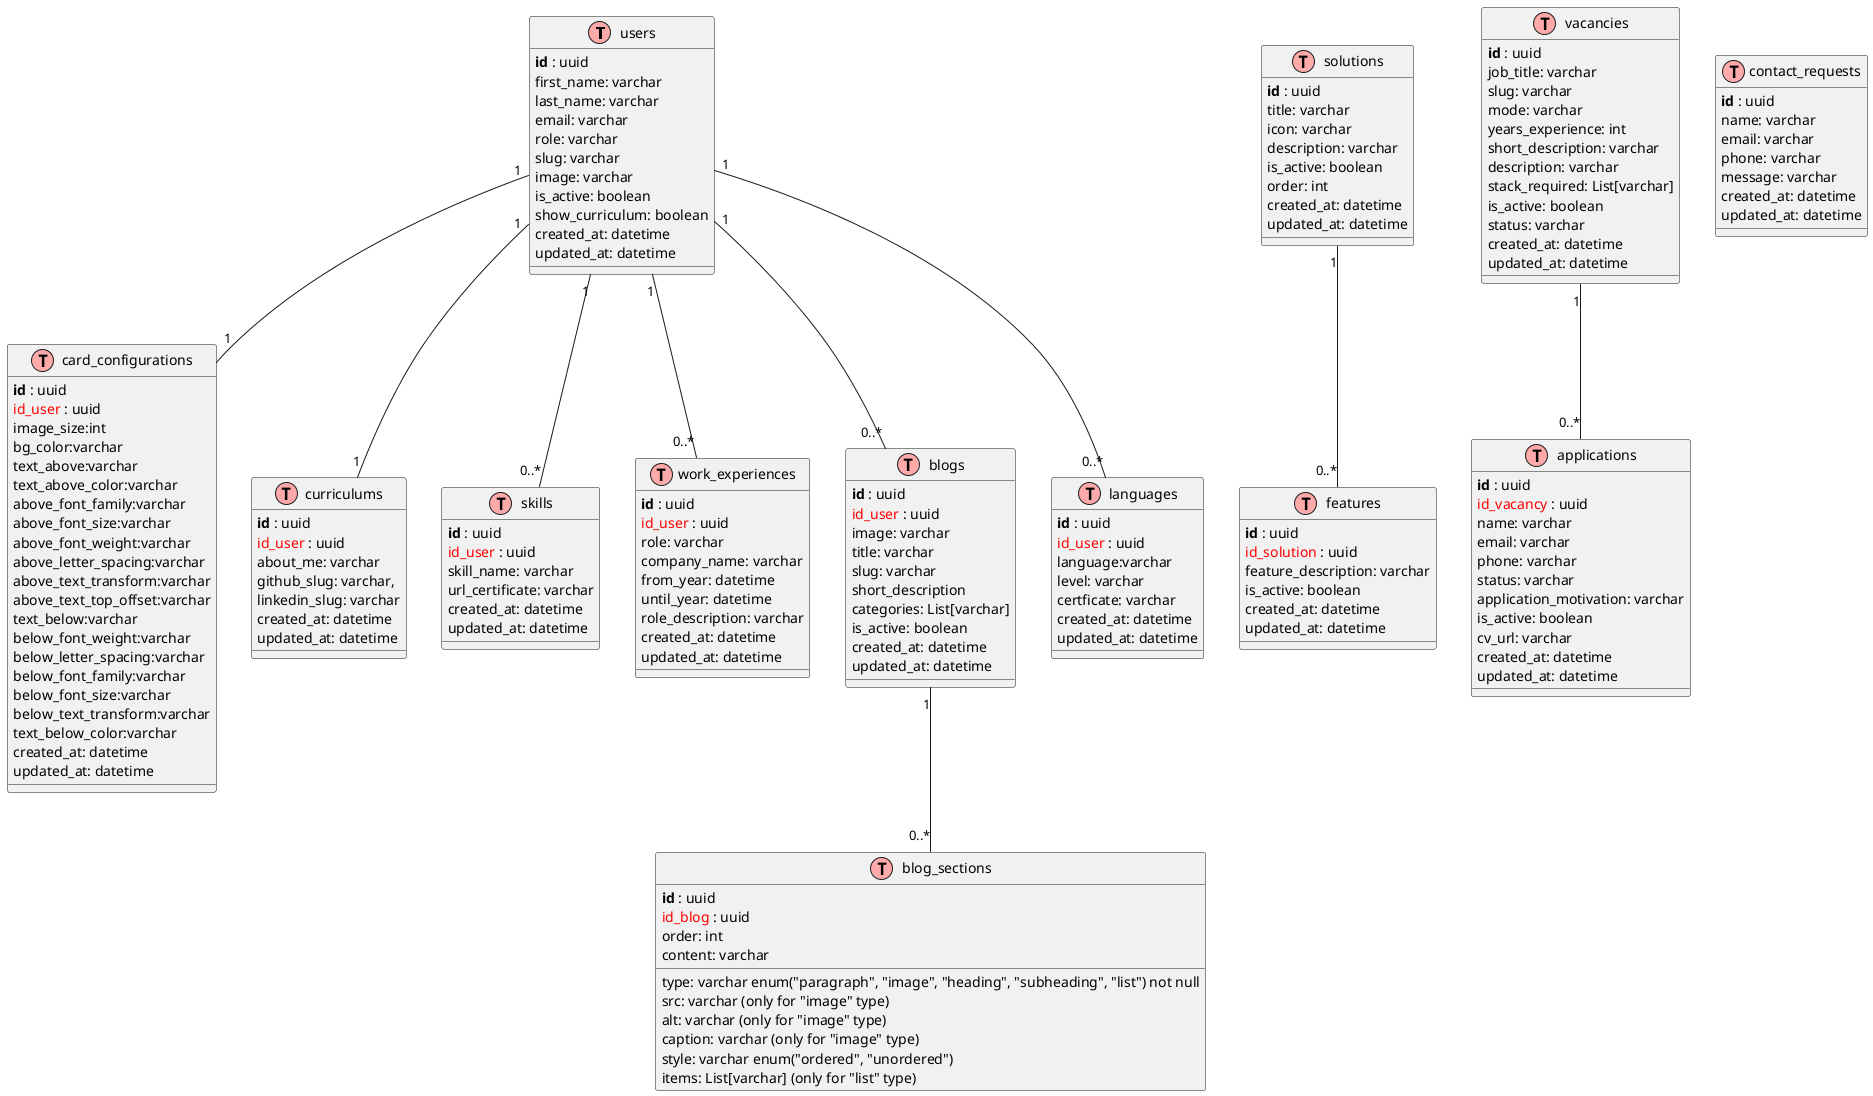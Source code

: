 @startuml kodeksa-db

!define Table(name,desc) class name as "desc" << (T,#FFAAAA) >>
!define primary_key(x) <b>x</b>
!define foreign_key(x) <color:red>x</color>

Table(users, "users") {
   primary_key(id) : uuid
   first_name: varchar
   last_name: varchar 
   email: varchar
   role: varchar
   slug: varchar
   image: varchar
   is_active: boolean
   show_curriculum: boolean
   created_at: datetime
   updated_at: datetime
}

Table(card_configurations, "card_configurations") {
    primary_key(id) : uuid
    foreign_key(id_user) : uuid
    image_size:int
    bg_color:varchar
    text_above:varchar
    text_above_color:varchar
    above_font_family:varchar
    above_font_size:varchar
    above_font_weight:varchar
    above_letter_spacing:varchar
    above_text_transform:varchar
    above_text_top_offset:varchar
    text_below:varchar
    below_font_weight:varchar
    below_letter_spacing:varchar
    below_font_family:varchar
    below_font_size:varchar
    below_text_transform:varchar
    text_below_color:varchar
    created_at: datetime
    updated_at: datetime
}

Table(curriculums, "curriculums") {
    primary_key(id) : uuid
    foreign_key(id_user) : uuid
    about_me: varchar
    github_slug: varchar,
    linkedin_slug: varchar
    created_at: datetime
    updated_at: datetime
}

Table(skills, "skills") {
    primary_key(id) : uuid
    foreign_key(id_user) : uuid
    skill_name: varchar
    url_certificate: varchar
    created_at: datetime
    updated_at: datetime
}

Table(work_experiences, "work_experiences") {
    primary_key(id) : uuid
    foreign_key(id_user) : uuid
    role: varchar
    company_name: varchar
    from_year: datetime
    until_year: datetime
    role_description: varchar
    created_at: datetime
    updated_at: datetime
}

Table(blogs, "blogs") {
    primary_key(id) : uuid
    foreign_key(id_user) : uuid
    image: varchar
    title: varchar
    slug: varchar
    short_description
    categories: List[varchar]
    is_active: boolean
    created_at: datetime
    updated_at: datetime
}



Table(blog_sections, "blog_sections") {
    primary_key(id) : uuid
    foreign_key(id_blog) : uuid
    order: int
    type: varchar enum("paragraph", "image", "heading", "subheading", "list") not null
    content: varchar
    src: varchar (only for "image" type)
    alt: varchar (only for "image" type)
    caption: varchar (only for "image" type)
    style: varchar enum("ordered", "unordered")
    items: List[varchar] (only for "list" type)
}

Table(languages, "languages"){
    primary_key(id) : uuid
    foreign_key(id_user) : uuid
    language:varchar
    level: varchar
    certficate: varchar
    created_at: datetime
    updated_at: datetime
}

Table(solutions, "solutions") {
    primary_key(id) : uuid
    title: varchar
    icon: varchar
    description: varchar
    is_active: boolean
    order: int
    created_at: datetime
    updated_at: datetime
}

Table(features, "features") {
    primary_key(id) : uuid
    foreign_key(id_solution) : uuid
    feature_description: varchar
    is_active: boolean
    created_at: datetime
    updated_at: datetime
}

Table(vacancies,"vacancies") {
    primary_key(id) : uuid
    job_title: varchar
    slug: varchar
    mode: varchar
    years_experience: int
    short_description: varchar
    description: varchar
    stack_required: List[varchar]
    is_active: boolean
    status: varchar
    created_at: datetime
    updated_at: datetime
}

Table(applications, "applications"){
    primary_key(id) : uuid
    foreign_key(id_vacancy) : uuid
    name: varchar
    email: varchar
    phone: varchar
    status: varchar
    application_motivation: varchar
    is_active: boolean
    cv_url: varchar
    created_at: datetime
    updated_at: datetime
}


Table(contact_requests, "contact_requests") {
    primary_key(id) : uuid
    name: varchar
    email: varchar
    phone: varchar
    message: varchar
    created_at: datetime
    updated_at: datetime
}


users "1" -- "1" card_configurations
users "1" -- "1" curriculums
users "1" -- "0..*" skills
users "1" -- "0..*" work_experiences
users "1" -- "0..*" languages
users "1" -- "0..*" blogs
blogs "1" -- "0..*" blog_sections
solutions "1" -- "0..*" features
vacancies "1" -- "0..*" applications
